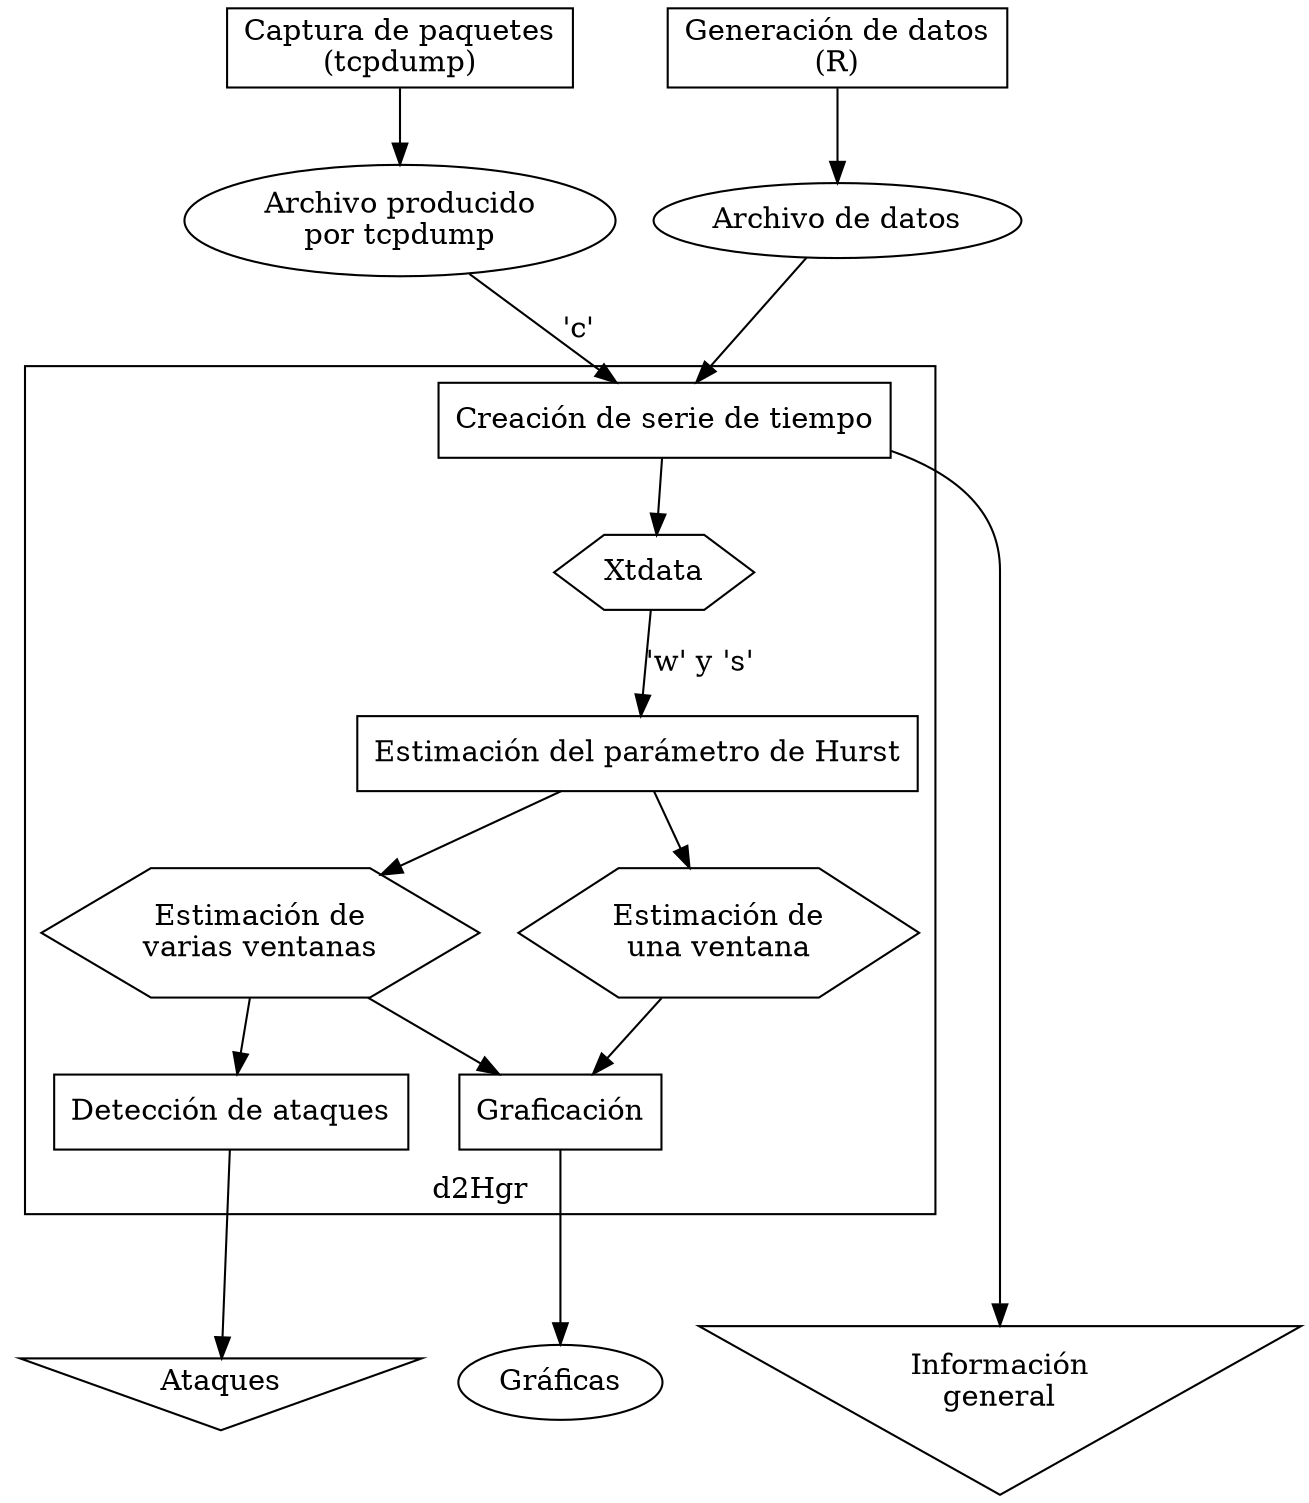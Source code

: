 digraph g {

    subgraph {
        rank = same;
        cap [ shape=box, label = "Captura de paquetes\n(tcpdump)" ];
        R [ shape=box, label = "Generación de datos\n(R)" ];
    }

    subgraph {
        rank = same;
        tcpdump [ shape=ellipse, label="Archivo producido\npor tcpdump" ];
        paxson [ shape=ellipse, label="Archivo de datos" ];
    }

    cap -> tcpdump;
    R -> paxson;

    subgraph cluster_program {
        labelloc = b;
        label = "d2Hgr";

        xtcreate [ shape=box, label = "Creación de serie de tiempo" ];
        xtdata [ shape=hexagon, label="Xtdata" ];

        est [ shape=box, label = "Estimación del parámetro de Hurst" ];

        xtcreate -> xtdata;

        xtdata -> est [ label="'w' y 's'" ];

        change [ shape=hexagon, label="Estimación de\nvarias ventanas" ];
        window [ shape=hexagon, label="Estimación de\nuna ventana" ];
        detect [ shape=box,label = "Detección de ataques" ];
        graphics [ shape=box,label = "Graficación" ];

        est -> change;
        est -> window;

        change -> detect;
        change -> graphics;

        window -> graphics;
    }

    tcpdump -> xtcreate [ label="'c'" ];
    paxson -> xtcreate;

    subgraph {
        rank = same;
        graphs [ shape=ellipse, label="Gráficas" ];
        points [ shape=invtriangle, label="Ataques" ];
        stats [ shape=invtriangle, label="Información\ngeneral" ];
    }

    xtcreate -> stats;
    detect -> points;
    graphics -> graphs;
}

